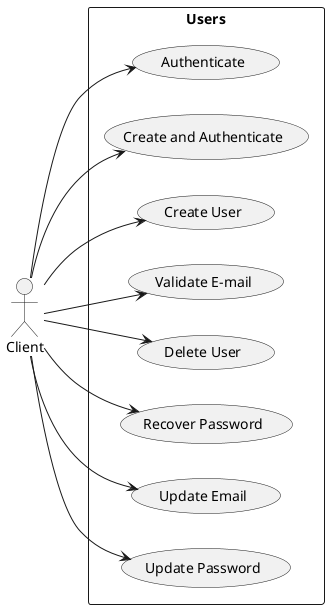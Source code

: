 @startuml
left to right direction

actor "Client" as client

rectangle Users{
    usecase "Authenticate" as UC1
    usecase "Create and Authenticate" as UC2
    usecase "Create User" as UC3
    usecase "Validate E-mail" as UC4
    usecase "Delete User" as UC5
    usecase "Recover Password" as UC6
    usecase "Update Email" as UC7
    usecase "Update Password" as UC8
}

client -->  UC1
client -->  UC2
client -->  UC3
client -->  UC4
client -->  UC5
client -->  UC6
client -->  UC7
client -->  UC8

@enduml
